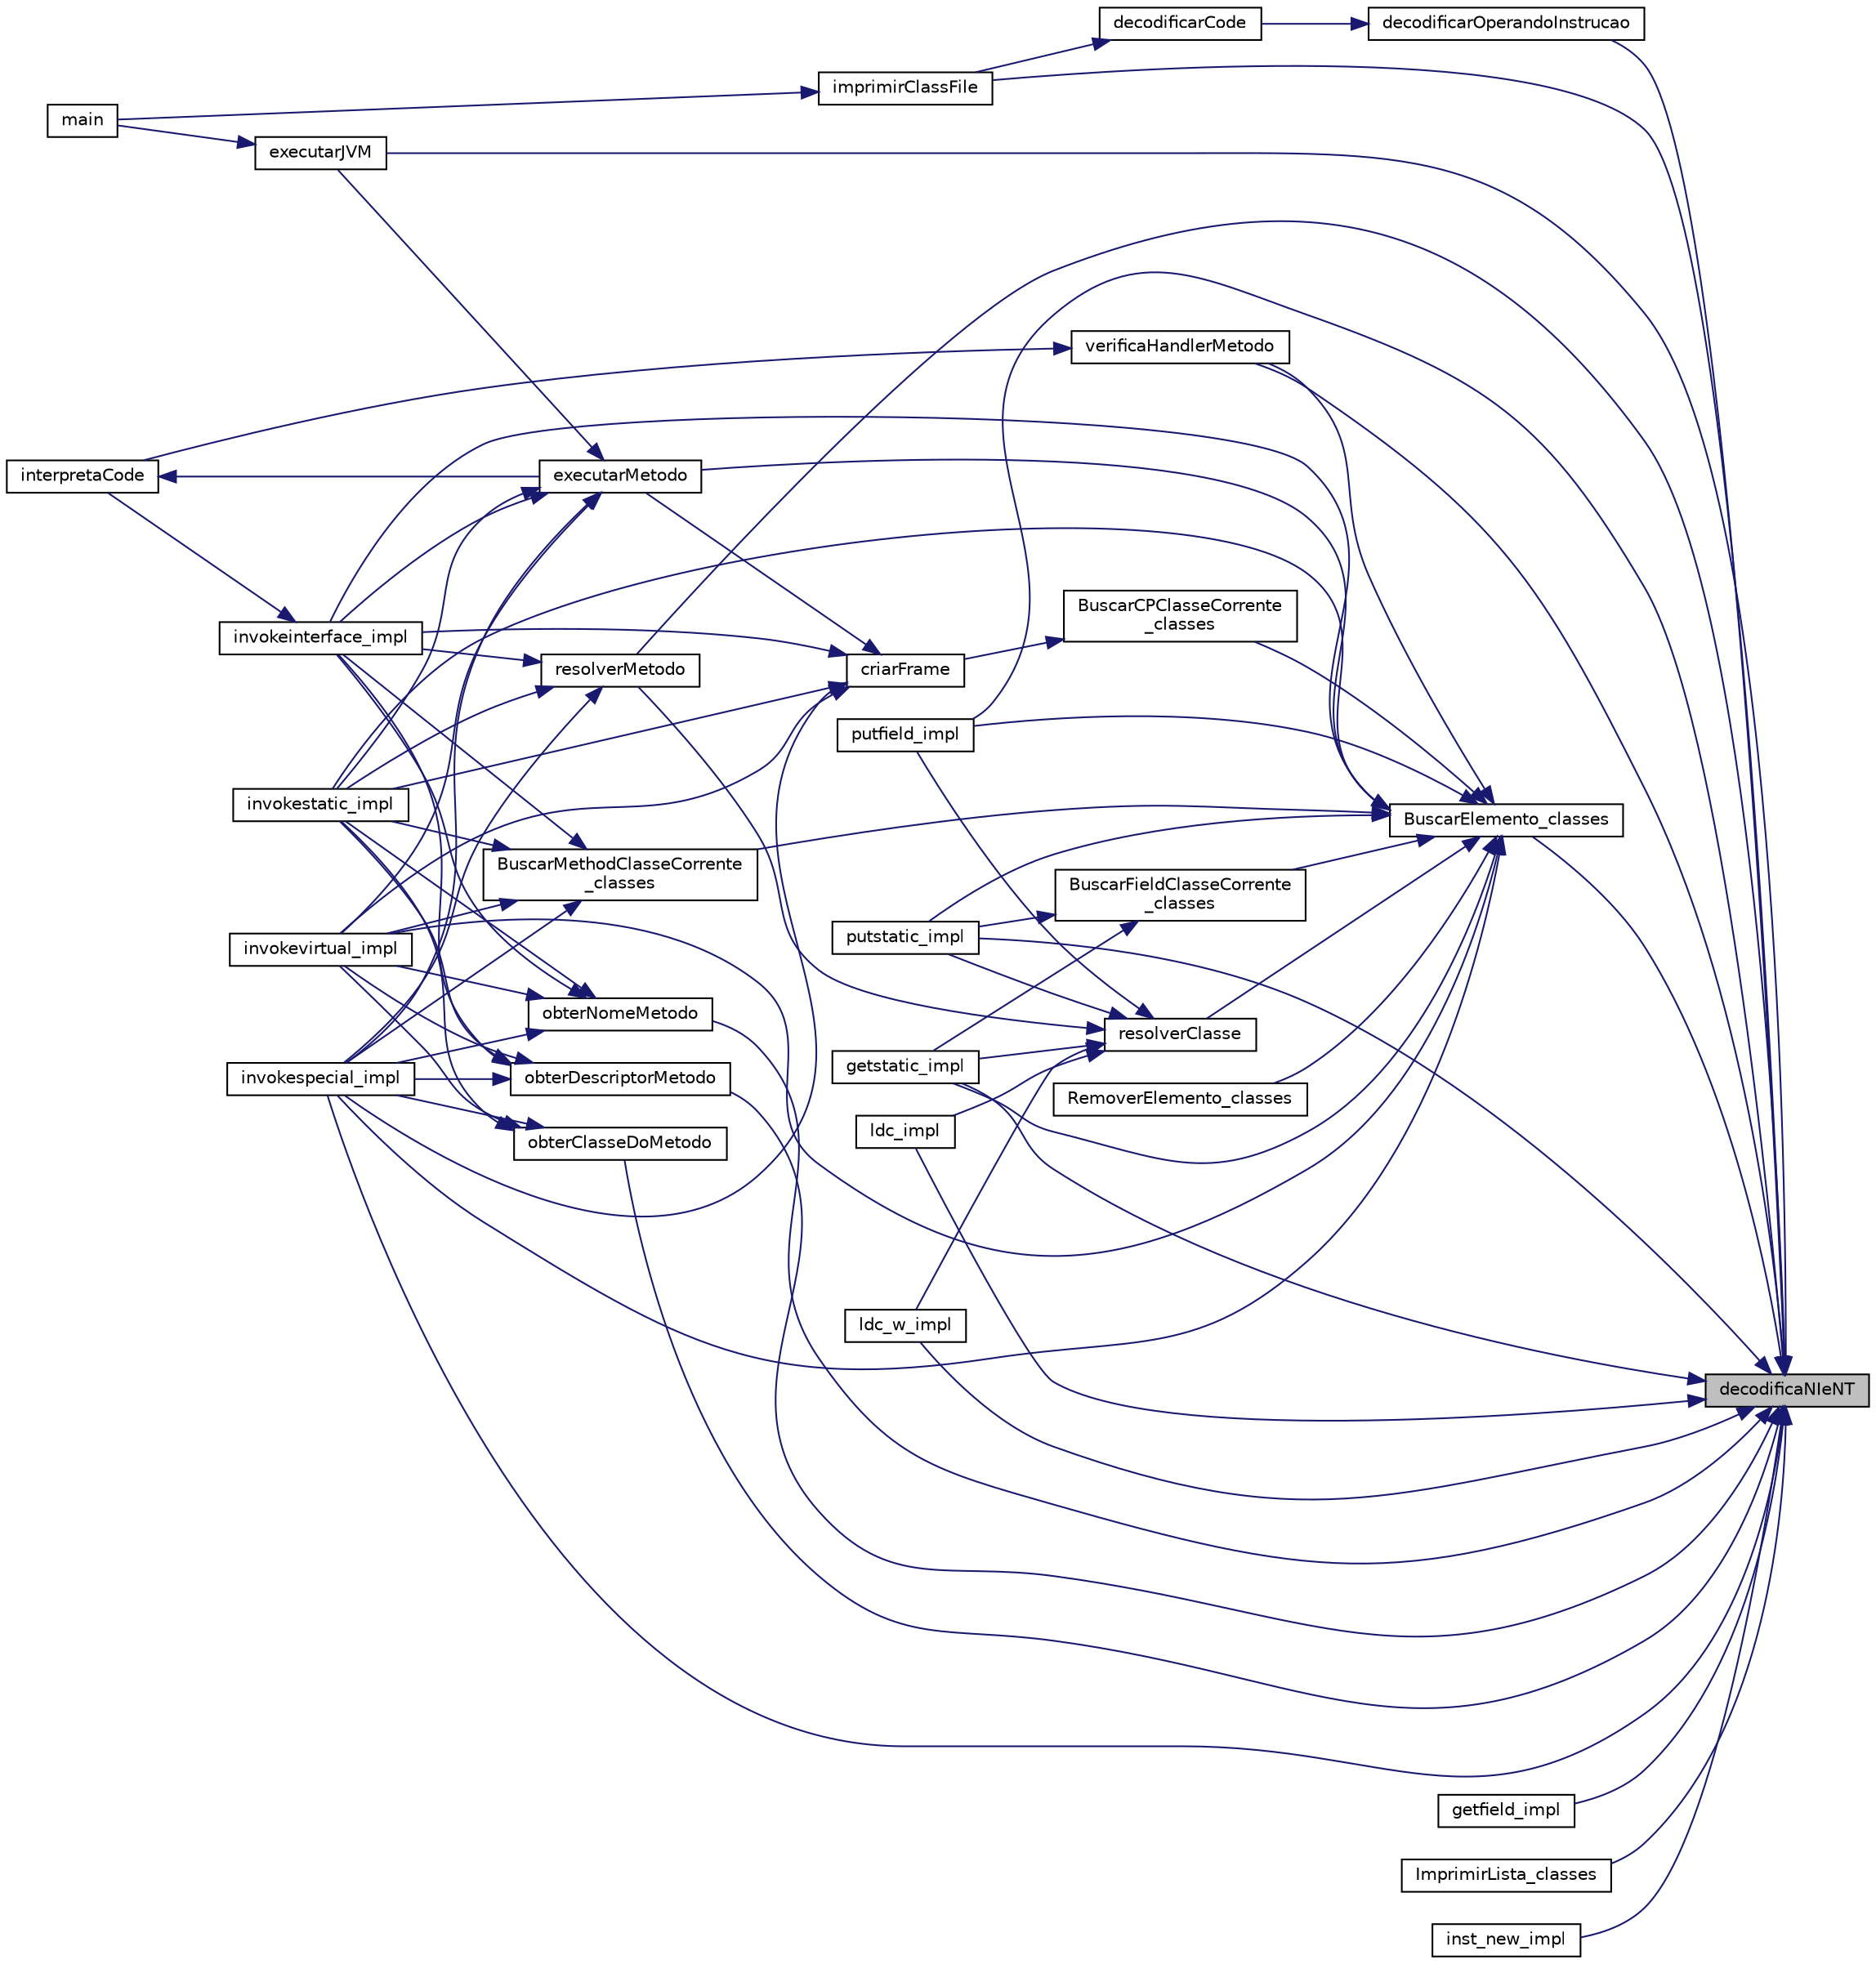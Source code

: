 digraph "decodificaNIeNT"
{
 // LATEX_PDF_SIZE
  edge [fontname="Helvetica",fontsize="10",labelfontname="Helvetica",labelfontsize="10"];
  node [fontname="Helvetica",fontsize="10",shape=record];
  rankdir="RL";
  Node1 [label="decodificaNIeNT",height=0.2,width=0.4,color="black", fillcolor="grey75", style="filled", fontcolor="black",tooltip="Função para decodificar uma entrada da Constant Pool."];
  Node1 -> Node2 [dir="back",color="midnightblue",fontsize="10",style="solid",fontname="Helvetica"];
  Node2 [label="BuscarElemento_classes",height=0.2,width=0.4,color="black", fillcolor="white", style="filled",URL="$lista_classes_8c.html#a687e56f2a089b97b91081490343e0fd6",tooltip=" "];
  Node2 -> Node3 [dir="back",color="midnightblue",fontsize="10",style="solid",fontname="Helvetica"];
  Node3 [label="BuscarCPClasseCorrente\l_classes",height=0.2,width=0.4,color="black", fillcolor="white", style="filled",URL="$lista_classes_8c.html#ad8560f0f4841666ef88a473369ce5c6f",tooltip=" "];
  Node3 -> Node4 [dir="back",color="midnightblue",fontsize="10",style="solid",fontname="Helvetica"];
  Node4 [label="criarFrame",height=0.2,width=0.4,color="black", fillcolor="white", style="filled",URL="$jvm_8c.html#a0d2b3c114cc85173078cc1d6700d2477",tooltip="Funcao para criar um frame com valores default."];
  Node4 -> Node5 [dir="back",color="midnightblue",fontsize="10",style="solid",fontname="Helvetica"];
  Node5 [label="executarMetodo",height=0.2,width=0.4,color="black", fillcolor="white", style="filled",URL="$jvm_8c.html#a7597ae8a141cbaf8e5798ae021bf2d09",tooltip="Funcao para executar o codigo de um metodo."];
  Node5 -> Node6 [dir="back",color="midnightblue",fontsize="10",style="solid",fontname="Helvetica"];
  Node6 [label="executarJVM",height=0.2,width=0.4,color="black", fillcolor="white", style="filled",URL="$jvm_8c.html#a713d35f536711d10380226694fa8721b",tooltip="Funcao que inicia a interpretacao do arquivo .class."];
  Node6 -> Node7 [dir="back",color="midnightblue",fontsize="10",style="solid",fontname="Helvetica"];
  Node7 [label="main",height=0.2,width=0.4,color="black", fillcolor="white", style="filled",URL="$main_8c.html#abf9e6b7e6f15df4b525a2e7705ba3089",tooltip="Função main do programa."];
  Node5 -> Node8 [dir="back",color="midnightblue",fontsize="10",style="solid",fontname="Helvetica"];
  Node8 [label="invokeinterface_impl",height=0.2,width=0.4,color="black", fillcolor="white", style="filled",URL="$interpretador_8c.html#a35957a03e4492547d2e84aba71d83613",tooltip="Instrução para invocar um método de interface."];
  Node8 -> Node9 [dir="back",color="midnightblue",fontsize="10",style="solid",fontname="Helvetica"];
  Node9 [label="interpretaCode",height=0.2,width=0.4,color="black", fillcolor="white", style="filled",URL="$jvm_8c.html#a287ab0660848624139fcb0bafbdf4a58",tooltip="Funcao para interpretar as instrucoes do codigo de um metodo."];
  Node9 -> Node5 [dir="back",color="midnightblue",fontsize="10",style="solid",fontname="Helvetica"];
  Node5 -> Node10 [dir="back",color="midnightblue",fontsize="10",style="solid",fontname="Helvetica"];
  Node10 [label="invokespecial_impl",height=0.2,width=0.4,color="black", fillcolor="white", style="filled",URL="$interpretador_8c.html#ac1f0ebb9e8dd948c2c9526f225e04f6f",tooltip="Instrução para invocar um método de instância."];
  Node5 -> Node11 [dir="back",color="midnightblue",fontsize="10",style="solid",fontname="Helvetica"];
  Node11 [label="invokestatic_impl",height=0.2,width=0.4,color="black", fillcolor="white", style="filled",URL="$interpretador_8c.html#ac62c789b89726a00edcab417648306be",tooltip="Instrução para invocar um método estático (método de classe)"];
  Node5 -> Node12 [dir="back",color="midnightblue",fontsize="10",style="solid",fontname="Helvetica"];
  Node12 [label="invokevirtual_impl",height=0.2,width=0.4,color="black", fillcolor="white", style="filled",URL="$interpretador_8c.html#a87210c88c859a1e732355a7ead1e2638",tooltip="Função para invocar um método de instância, geralmente utilizada para impressão em tela."];
  Node4 -> Node8 [dir="back",color="midnightblue",fontsize="10",style="solid",fontname="Helvetica"];
  Node4 -> Node10 [dir="back",color="midnightblue",fontsize="10",style="solid",fontname="Helvetica"];
  Node4 -> Node11 [dir="back",color="midnightblue",fontsize="10",style="solid",fontname="Helvetica"];
  Node4 -> Node12 [dir="back",color="midnightblue",fontsize="10",style="solid",fontname="Helvetica"];
  Node2 -> Node13 [dir="back",color="midnightblue",fontsize="10",style="solid",fontname="Helvetica"];
  Node13 [label="BuscarFieldClasseCorrente\l_classes",height=0.2,width=0.4,color="black", fillcolor="white", style="filled",URL="$lista_classes_8c.html#a1a5037dc0d9193d1493e08677b7aac25",tooltip=" "];
  Node13 -> Node14 [dir="back",color="midnightblue",fontsize="10",style="solid",fontname="Helvetica"];
  Node14 [label="getstatic_impl",height=0.2,width=0.4,color="black", fillcolor="white", style="filled",URL="$interpretador_8c.html#aab8bb241f38d5254b4eb6a8d098bebfb",tooltip="Instrução para obter um field estático de uma classe."];
  Node13 -> Node15 [dir="back",color="midnightblue",fontsize="10",style="solid",fontname="Helvetica"];
  Node15 [label="putstatic_impl",height=0.2,width=0.4,color="black", fillcolor="white", style="filled",URL="$interpretador_8c.html#a81bc4af9e545ed38b0a62650bf2ead42",tooltip="Instrução para setar um field estático em uma classe."];
  Node2 -> Node16 [dir="back",color="midnightblue",fontsize="10",style="solid",fontname="Helvetica"];
  Node16 [label="BuscarMethodClasseCorrente\l_classes",height=0.2,width=0.4,color="black", fillcolor="white", style="filled",URL="$lista_classes_8c.html#a1991cf6b22de84411d584a69a53b89f2",tooltip=" "];
  Node16 -> Node8 [dir="back",color="midnightblue",fontsize="10",style="solid",fontname="Helvetica"];
  Node16 -> Node10 [dir="back",color="midnightblue",fontsize="10",style="solid",fontname="Helvetica"];
  Node16 -> Node11 [dir="back",color="midnightblue",fontsize="10",style="solid",fontname="Helvetica"];
  Node16 -> Node12 [dir="back",color="midnightblue",fontsize="10",style="solid",fontname="Helvetica"];
  Node2 -> Node5 [dir="back",color="midnightblue",fontsize="10",style="solid",fontname="Helvetica"];
  Node2 -> Node14 [dir="back",color="midnightblue",fontsize="10",style="solid",fontname="Helvetica"];
  Node2 -> Node8 [dir="back",color="midnightblue",fontsize="10",style="solid",fontname="Helvetica"];
  Node2 -> Node10 [dir="back",color="midnightblue",fontsize="10",style="solid",fontname="Helvetica"];
  Node2 -> Node11 [dir="back",color="midnightblue",fontsize="10",style="solid",fontname="Helvetica"];
  Node2 -> Node12 [dir="back",color="midnightblue",fontsize="10",style="solid",fontname="Helvetica"];
  Node2 -> Node17 [dir="back",color="midnightblue",fontsize="10",style="solid",fontname="Helvetica"];
  Node17 [label="putfield_impl",height=0.2,width=0.4,color="black", fillcolor="white", style="filled",URL="$interpretador_8c.html#abfed0b8cbb029920687b563bcdc45637",tooltip="Instrução para setar um field em um objeto."];
  Node2 -> Node15 [dir="back",color="midnightblue",fontsize="10",style="solid",fontname="Helvetica"];
  Node2 -> Node18 [dir="back",color="midnightblue",fontsize="10",style="solid",fontname="Helvetica"];
  Node18 [label="RemoverElemento_classes",height=0.2,width=0.4,color="black", fillcolor="white", style="filled",URL="$lista_classes_8c.html#a2dd3c5e8b198cfefd60cb59c9715e25d",tooltip=" "];
  Node2 -> Node19 [dir="back",color="midnightblue",fontsize="10",style="solid",fontname="Helvetica"];
  Node19 [label="resolverClasse",height=0.2,width=0.4,color="black", fillcolor="white", style="filled",URL="$interpretador_8c.html#ab395271f10a32c752d8ef7e5ac7e1a1d",tooltip="Funcao para resolver (analisar e alocar) uma classe."];
  Node19 -> Node14 [dir="back",color="midnightblue",fontsize="10",style="solid",fontname="Helvetica"];
  Node19 -> Node20 [dir="back",color="midnightblue",fontsize="10",style="solid",fontname="Helvetica"];
  Node20 [label="ldc_impl",height=0.2,width=0.4,color="black", fillcolor="white", style="filled",URL="$interpretador_8c.html#a8fa4e527838bfe11ed60319f2229c608",tooltip="Faz o push de um valor presente na constant pool."];
  Node19 -> Node21 [dir="back",color="midnightblue",fontsize="10",style="solid",fontname="Helvetica"];
  Node21 [label="ldc_w_impl",height=0.2,width=0.4,color="black", fillcolor="white", style="filled",URL="$interpretador_8c.html#aa72cd615dc4d9ba8f911ea139673659a",tooltip="Faz o push de um valor presente na constant pool."];
  Node19 -> Node17 [dir="back",color="midnightblue",fontsize="10",style="solid",fontname="Helvetica"];
  Node19 -> Node15 [dir="back",color="midnightblue",fontsize="10",style="solid",fontname="Helvetica"];
  Node19 -> Node22 [dir="back",color="midnightblue",fontsize="10",style="solid",fontname="Helvetica"];
  Node22 [label="resolverMetodo",height=0.2,width=0.4,color="black", fillcolor="white", style="filled",URL="$interpretador_8c.html#a188a0af729b563a0a39acd34a31e2114",tooltip="Funcao para resolver (analisar e alocar) um metodo."];
  Node22 -> Node8 [dir="back",color="midnightblue",fontsize="10",style="solid",fontname="Helvetica"];
  Node22 -> Node10 [dir="back",color="midnightblue",fontsize="10",style="solid",fontname="Helvetica"];
  Node22 -> Node11 [dir="back",color="midnightblue",fontsize="10",style="solid",fontname="Helvetica"];
  Node2 -> Node23 [dir="back",color="midnightblue",fontsize="10",style="solid",fontname="Helvetica"];
  Node23 [label="verificaHandlerMetodo",height=0.2,width=0.4,color="black", fillcolor="white", style="filled",URL="$jvm_8c.html#a042997c5708162db884ddcaec55d5d3e",tooltip="Funcao para encontrar o PC do handler da excecao lancada na JVM."];
  Node23 -> Node9 [dir="back",color="midnightblue",fontsize="10",style="solid",fontname="Helvetica"];
  Node1 -> Node24 [dir="back",color="midnightblue",fontsize="10",style="solid",fontname="Helvetica"];
  Node24 [label="decodificarOperandoInstrucao",height=0.2,width=0.4,color="black", fillcolor="white", style="filled",URL="$leitor_8c.html#aeaa54f6e39aaf8b1e3fb761c97e2c7ea",tooltip="Função para decodificar os argumentos de uma instrução."];
  Node24 -> Node25 [dir="back",color="midnightblue",fontsize="10",style="solid",fontname="Helvetica"];
  Node25 [label="decodificarCode",height=0.2,width=0.4,color="black", fillcolor="white", style="filled",URL="$leitor_8c.html#a17c7bcbe9079ec699df46cfb4471660d",tooltip="Função para decodificar o atributo Code de um método."];
  Node25 -> Node26 [dir="back",color="midnightblue",fontsize="10",style="solid",fontname="Helvetica"];
  Node26 [label="imprimirClassFile",height=0.2,width=0.4,color="black", fillcolor="white", style="filled",URL="$leitor_8c.html#a08eb19cb2eaa414dc427e87098c7d84d",tooltip="Função para imprimir um arquivo .class lido."];
  Node26 -> Node7 [dir="back",color="midnightblue",fontsize="10",style="solid",fontname="Helvetica"];
  Node1 -> Node6 [dir="back",color="midnightblue",fontsize="10",style="solid",fontname="Helvetica"];
  Node1 -> Node27 [dir="back",color="midnightblue",fontsize="10",style="solid",fontname="Helvetica"];
  Node27 [label="getfield_impl",height=0.2,width=0.4,color="black", fillcolor="white", style="filled",URL="$interpretador_8c.html#a2b6a07c24ed0591525e7cc48b676b08c",tooltip="Instrução para obter o field de um objeto."];
  Node1 -> Node14 [dir="back",color="midnightblue",fontsize="10",style="solid",fontname="Helvetica"];
  Node1 -> Node26 [dir="back",color="midnightblue",fontsize="10",style="solid",fontname="Helvetica"];
  Node1 -> Node28 [dir="back",color="midnightblue",fontsize="10",style="solid",fontname="Helvetica"];
  Node28 [label="ImprimirLista_classes",height=0.2,width=0.4,color="black", fillcolor="white", style="filled",URL="$lista_classes_8c.html#af44c1a7cb1296095d478b904e9f6a635",tooltip=" "];
  Node1 -> Node29 [dir="back",color="midnightblue",fontsize="10",style="solid",fontname="Helvetica"];
  Node29 [label="inst_new_impl",height=0.2,width=0.4,color="black", fillcolor="white", style="filled",URL="$interpretador_8c.html#af53dda1fb156ef04b805522fde9764ba",tooltip="Instrução para criar um novo objeto."];
  Node1 -> Node10 [dir="back",color="midnightblue",fontsize="10",style="solid",fontname="Helvetica"];
  Node1 -> Node20 [dir="back",color="midnightblue",fontsize="10",style="solid",fontname="Helvetica"];
  Node1 -> Node21 [dir="back",color="midnightblue",fontsize="10",style="solid",fontname="Helvetica"];
  Node1 -> Node30 [dir="back",color="midnightblue",fontsize="10",style="solid",fontname="Helvetica"];
  Node30 [label="obterClasseDoMetodo",height=0.2,width=0.4,color="black", fillcolor="white", style="filled",URL="$interpretador_8c.html#a32f0eba0c95723ec9d20489ca90a3e10",tooltip="Funcao para obter a classe executante de um metodo."];
  Node30 -> Node10 [dir="back",color="midnightblue",fontsize="10",style="solid",fontname="Helvetica"];
  Node30 -> Node11 [dir="back",color="midnightblue",fontsize="10",style="solid",fontname="Helvetica"];
  Node30 -> Node12 [dir="back",color="midnightblue",fontsize="10",style="solid",fontname="Helvetica"];
  Node1 -> Node31 [dir="back",color="midnightblue",fontsize="10",style="solid",fontname="Helvetica"];
  Node31 [label="obterDescriptorMetodo",height=0.2,width=0.4,color="black", fillcolor="white", style="filled",URL="$interpretador_8c.html#a398207236c5835465bd3d564ce5588b0",tooltip="Funcao para obter o descriptor de um metodo."];
  Node31 -> Node8 [dir="back",color="midnightblue",fontsize="10",style="solid",fontname="Helvetica"];
  Node31 -> Node10 [dir="back",color="midnightblue",fontsize="10",style="solid",fontname="Helvetica"];
  Node31 -> Node11 [dir="back",color="midnightblue",fontsize="10",style="solid",fontname="Helvetica"];
  Node31 -> Node12 [dir="back",color="midnightblue",fontsize="10",style="solid",fontname="Helvetica"];
  Node1 -> Node32 [dir="back",color="midnightblue",fontsize="10",style="solid",fontname="Helvetica"];
  Node32 [label="obterNomeMetodo",height=0.2,width=0.4,color="black", fillcolor="white", style="filled",URL="$interpretador_8c.html#af013602449ff054769e4cc5a50197146",tooltip="Funcao para obter o nome de um metodo na pool de constantes."];
  Node32 -> Node8 [dir="back",color="midnightblue",fontsize="10",style="solid",fontname="Helvetica"];
  Node32 -> Node10 [dir="back",color="midnightblue",fontsize="10",style="solid",fontname="Helvetica"];
  Node32 -> Node11 [dir="back",color="midnightblue",fontsize="10",style="solid",fontname="Helvetica"];
  Node32 -> Node12 [dir="back",color="midnightblue",fontsize="10",style="solid",fontname="Helvetica"];
  Node1 -> Node17 [dir="back",color="midnightblue",fontsize="10",style="solid",fontname="Helvetica"];
  Node1 -> Node15 [dir="back",color="midnightblue",fontsize="10",style="solid",fontname="Helvetica"];
  Node1 -> Node22 [dir="back",color="midnightblue",fontsize="10",style="solid",fontname="Helvetica"];
  Node1 -> Node23 [dir="back",color="midnightblue",fontsize="10",style="solid",fontname="Helvetica"];
}
